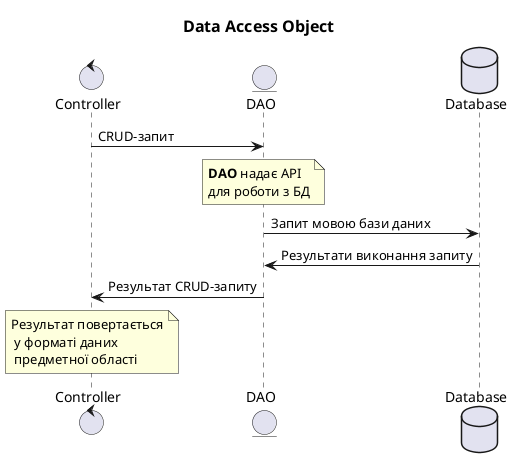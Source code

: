 @startuml
title
  <font size=16 color=black><b>Data Access Object
end title
control Controller
entity DAO
database Database

Controller -> DAO : CRUD-запит
note over DAO: <b>DAO</b> надає API\nдля роботи з БД
DAO -> Database : Запит мовою бази даних
Database -> DAO : Результати виконання запиту
DAO -> Controller : Результат CRUD-запиту
note over Controller: Результат повертається\n у форматі даних\n предметної області
@enduml